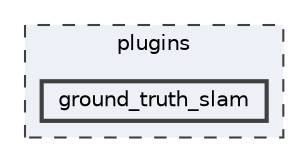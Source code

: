 digraph "/home/friedel/devel/ILLIXR/plugins/ground_truth_slam"
{
 // LATEX_PDF_SIZE
  bgcolor="transparent";
  edge [fontname=Helvetica,fontsize=10,labelfontname=Helvetica,labelfontsize=10];
  node [fontname=Helvetica,fontsize=10,shape=box,height=0.2,width=0.4];
  compound=true
  subgraph clusterdir_38c8d24aef3972a7f87b834274e76e31 {
    graph [ bgcolor="#edf0f7", pencolor="grey25", label="plugins", fontname=Helvetica,fontsize=10 style="filled,dashed", URL="dir_38c8d24aef3972a7f87b834274e76e31.html",tooltip=""]
  dir_a33df5ef31da412ae41caea27ce17a63 [label="ground_truth_slam", fillcolor="#edf0f7", color="grey25", style="filled,bold", URL="dir_a33df5ef31da412ae41caea27ce17a63.html",tooltip=""];
  }
}
